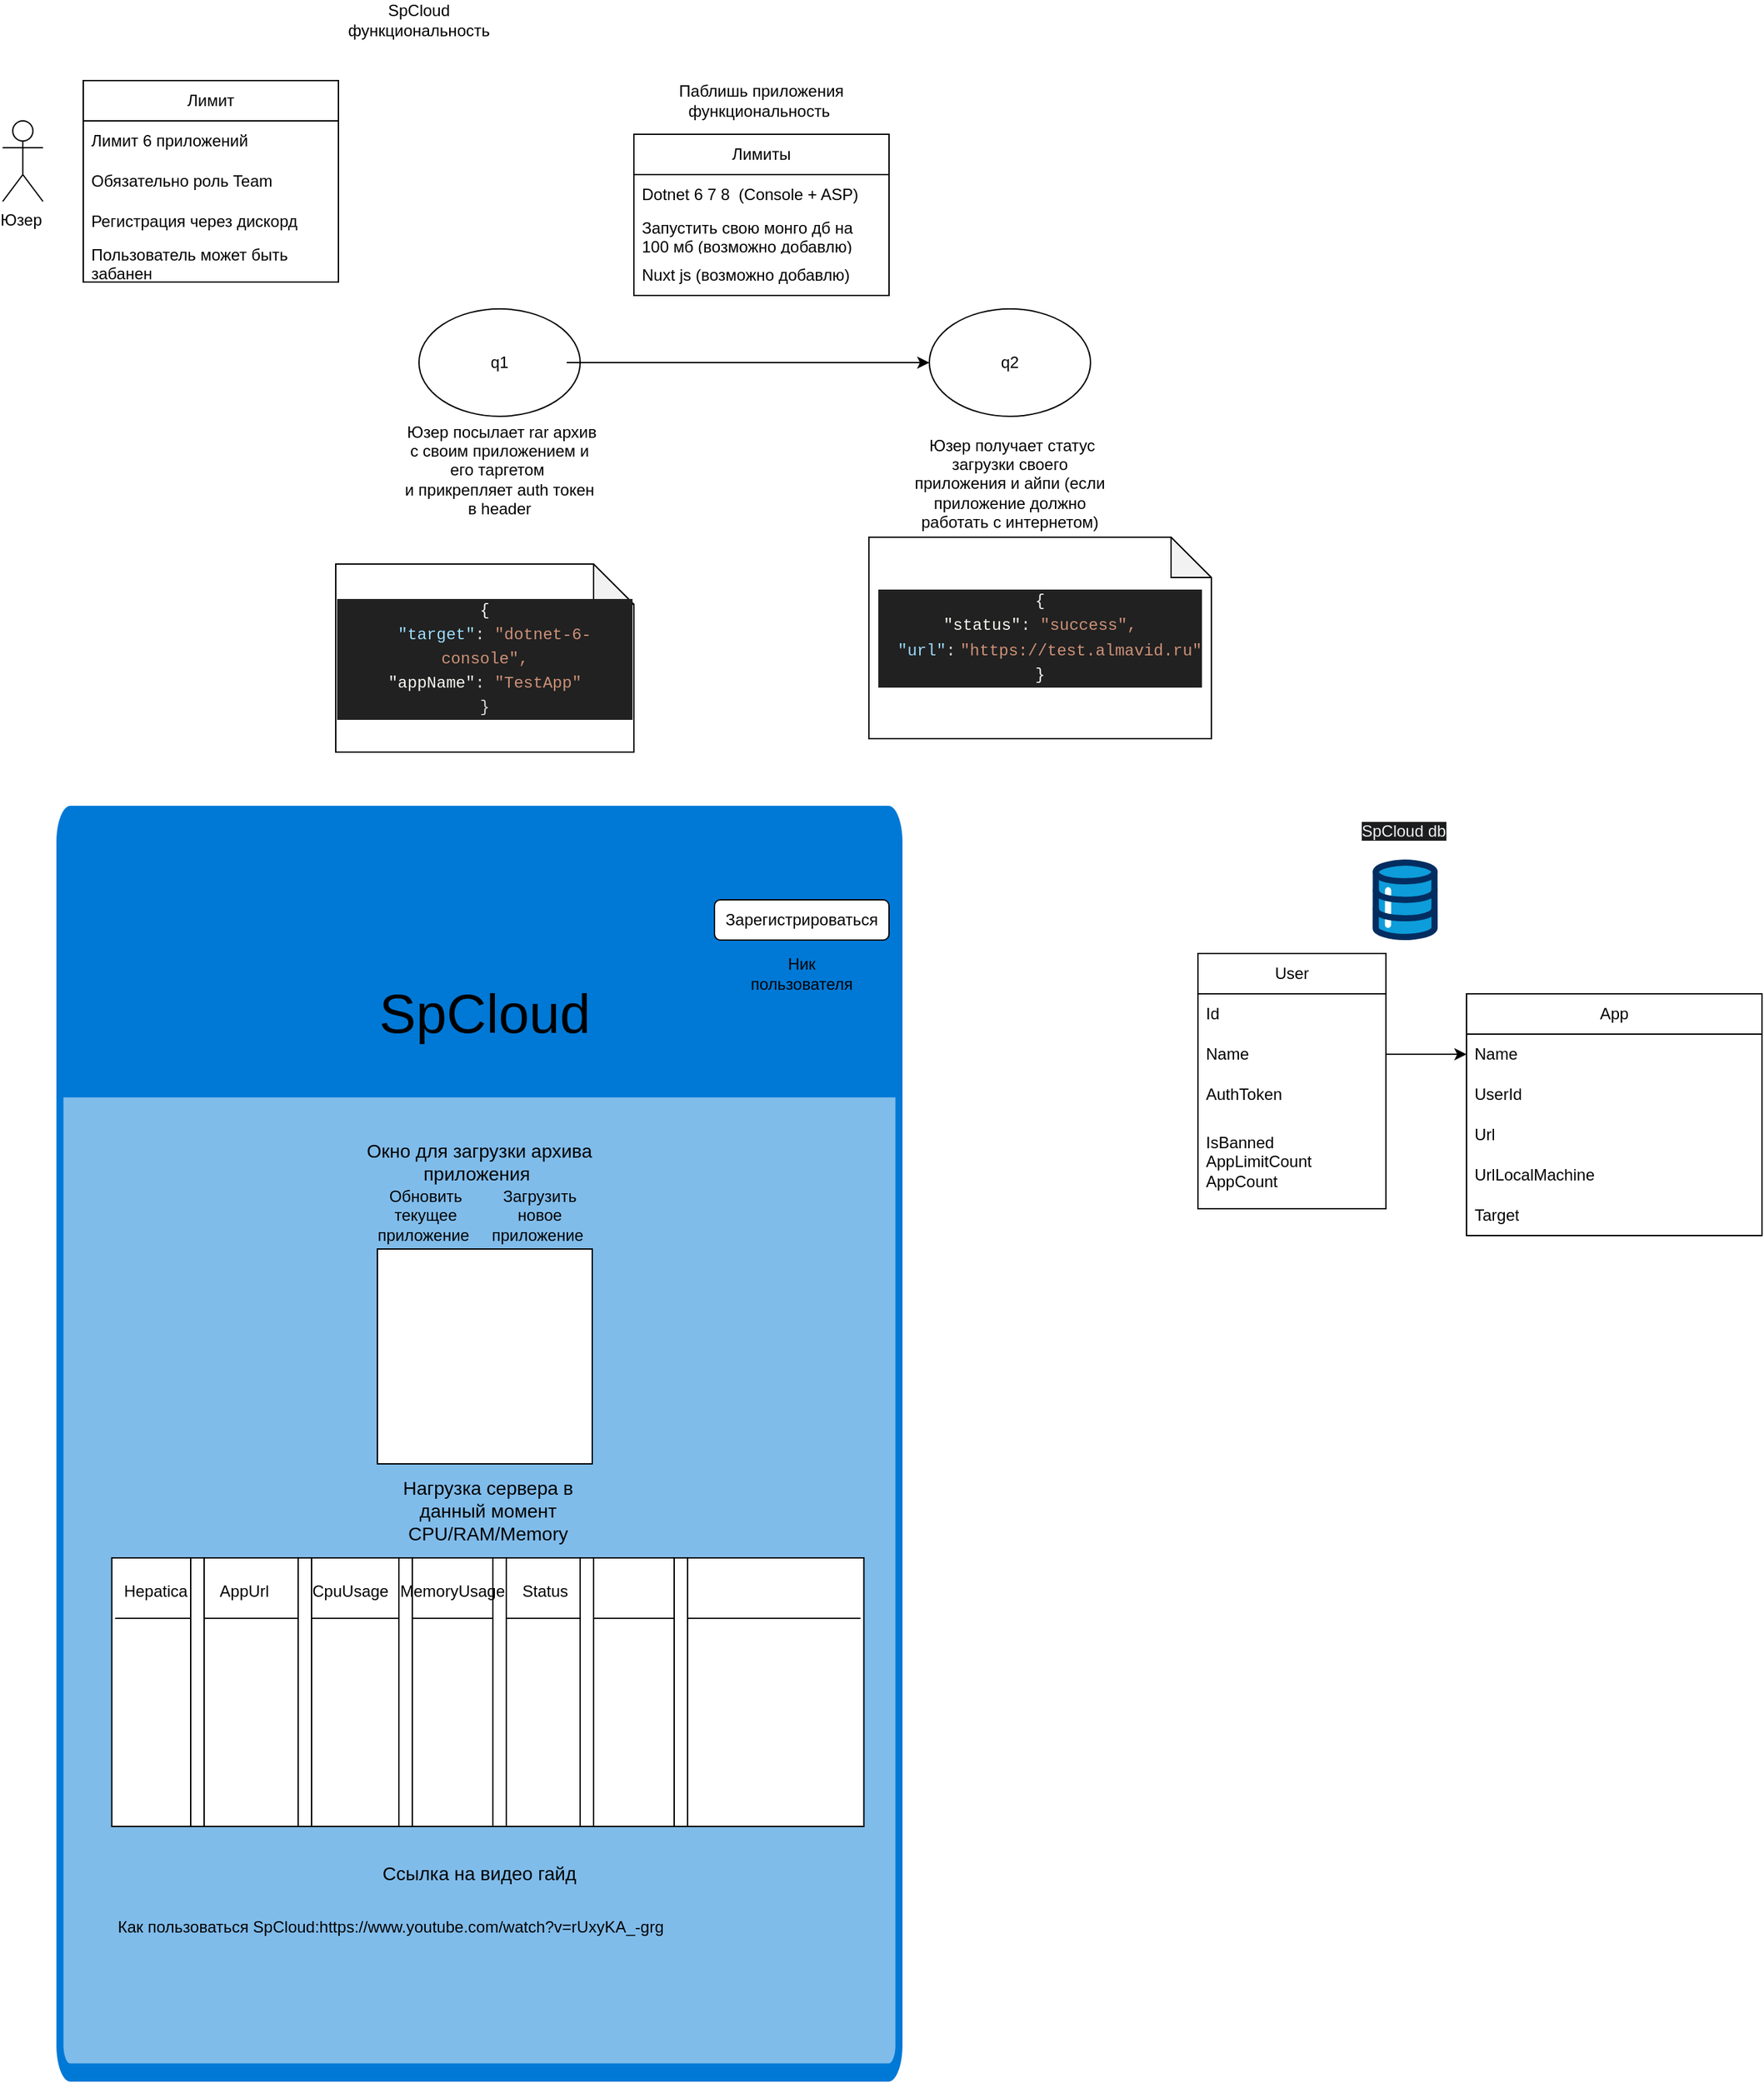 <mxfile version="23.0.2" type="device">
  <diagram name="Page-1" id="Amrm0kvx0odSU5wdFRfC">
    <mxGraphModel dx="1024" dy="597" grid="1" gridSize="10" guides="1" tooltips="1" connect="1" arrows="1" fold="1" page="1" pageScale="1" pageWidth="850" pageHeight="1100" math="0" shadow="0">
      <root>
        <mxCell id="0" />
        <mxCell id="1" parent="0" />
        <mxCell id="masuSCkF3HdqrZElRDKO-8" value="SpСloud&lt;br&gt;функциональность" style="text;html=1;strokeColor=none;fillColor=none;align=center;verticalAlign=middle;whiteSpace=wrap;rounded=0;" parent="1" vertex="1">
          <mxGeometry x="310" y="90" width="160" height="30" as="geometry" />
        </mxCell>
        <mxCell id="masuSCkF3HdqrZElRDKO-9" value="Паблишь приложения функциональность&amp;nbsp;" style="text;html=1;strokeColor=none;fillColor=none;align=center;verticalAlign=middle;whiteSpace=wrap;rounded=0;" parent="1" vertex="1">
          <mxGeometry x="565" y="150" width="160" height="30" as="geometry" />
        </mxCell>
        <mxCell id="masuSCkF3HdqrZElRDKO-11" value="q1" style="ellipse;whiteSpace=wrap;html=1;" parent="1" vertex="1">
          <mxGeometry x="390" y="320" width="120" height="80" as="geometry" />
        </mxCell>
        <mxCell id="masuSCkF3HdqrZElRDKO-12" value="&amp;nbsp;Юзер посылает rar архив с своим приложением и его таргетом&amp;nbsp;&lt;br&gt;и прикрепляет auth токен в header" style="text;html=1;strokeColor=none;fillColor=none;align=center;verticalAlign=middle;whiteSpace=wrap;rounded=0;" parent="1" vertex="1">
          <mxGeometry x="375" y="390" width="150" height="100" as="geometry" />
        </mxCell>
        <mxCell id="masuSCkF3HdqrZElRDKO-14" value="" style="endArrow=classic;html=1;rounded=0;entryX=0;entryY=0.5;entryDx=0;entryDy=0;" parent="1" target="masuSCkF3HdqrZElRDKO-15" edge="1">
          <mxGeometry width="50" height="50" relative="1" as="geometry">
            <mxPoint x="500" y="360" as="sourcePoint" />
            <mxPoint x="650" y="360" as="targetPoint" />
          </mxGeometry>
        </mxCell>
        <mxCell id="masuSCkF3HdqrZElRDKO-15" value="q2" style="ellipse;whiteSpace=wrap;html=1;" parent="1" vertex="1">
          <mxGeometry x="770" y="320" width="120" height="80" as="geometry" />
        </mxCell>
        <mxCell id="vamjHUPJP5RwR4Vbvad3-3" value="Юзер&amp;nbsp;" style="shape=umlActor;verticalLabelPosition=bottom;verticalAlign=top;html=1;outlineConnect=0;" parent="1" vertex="1">
          <mxGeometry x="80" y="180" width="30" height="60" as="geometry" />
        </mxCell>
        <mxCell id="vamjHUPJP5RwR4Vbvad3-4" value="Лимит" style="swimlane;fontStyle=0;childLayout=stackLayout;horizontal=1;startSize=30;horizontalStack=0;resizeParent=1;resizeParentMax=0;resizeLast=0;collapsible=1;marginBottom=0;whiteSpace=wrap;html=1;" parent="1" vertex="1">
          <mxGeometry x="140" y="150" width="190" height="150" as="geometry" />
        </mxCell>
        <mxCell id="vamjHUPJP5RwR4Vbvad3-5" value="Лимит 6 приложений" style="text;strokeColor=none;fillColor=none;align=left;verticalAlign=middle;spacingLeft=4;spacingRight=4;overflow=hidden;points=[[0,0.5],[1,0.5]];portConstraint=eastwest;rotatable=0;whiteSpace=wrap;html=1;" parent="vamjHUPJP5RwR4Vbvad3-4" vertex="1">
          <mxGeometry y="30" width="190" height="30" as="geometry" />
        </mxCell>
        <mxCell id="vamjHUPJP5RwR4Vbvad3-6" value="Обязательно роль Team" style="text;strokeColor=none;fillColor=none;align=left;verticalAlign=middle;spacingLeft=4;spacingRight=4;overflow=hidden;points=[[0,0.5],[1,0.5]];portConstraint=eastwest;rotatable=0;whiteSpace=wrap;html=1;" parent="vamjHUPJP5RwR4Vbvad3-4" vertex="1">
          <mxGeometry y="60" width="190" height="30" as="geometry" />
        </mxCell>
        <mxCell id="vamjHUPJP5RwR4Vbvad3-7" value="Регистрация через дискорд" style="text;strokeColor=none;fillColor=none;align=left;verticalAlign=middle;spacingLeft=4;spacingRight=4;overflow=hidden;points=[[0,0.5],[1,0.5]];portConstraint=eastwest;rotatable=0;whiteSpace=wrap;html=1;" parent="vamjHUPJP5RwR4Vbvad3-4" vertex="1">
          <mxGeometry y="90" width="190" height="30" as="geometry" />
        </mxCell>
        <mxCell id="vamjHUPJP5RwR4Vbvad3-16" value="Пользователь может быть забанен" style="text;strokeColor=none;fillColor=none;align=left;verticalAlign=middle;spacingLeft=4;spacingRight=4;overflow=hidden;points=[[0,0.5],[1,0.5]];portConstraint=eastwest;rotatable=0;whiteSpace=wrap;html=1;" parent="vamjHUPJP5RwR4Vbvad3-4" vertex="1">
          <mxGeometry y="120" width="190" height="30" as="geometry" />
        </mxCell>
        <mxCell id="vamjHUPJP5RwR4Vbvad3-8" value="Лимиты" style="swimlane;fontStyle=0;childLayout=stackLayout;horizontal=1;startSize=30;horizontalStack=0;resizeParent=1;resizeParentMax=0;resizeLast=0;collapsible=1;marginBottom=0;whiteSpace=wrap;html=1;" parent="1" vertex="1">
          <mxGeometry x="550" y="190" width="190" height="120" as="geometry" />
        </mxCell>
        <mxCell id="vamjHUPJP5RwR4Vbvad3-9" value="Dotnet 6 7 8&amp;nbsp; (Console + ASP)" style="text;strokeColor=none;fillColor=none;align=left;verticalAlign=middle;spacingLeft=4;spacingRight=4;overflow=hidden;points=[[0,0.5],[1,0.5]];portConstraint=eastwest;rotatable=0;whiteSpace=wrap;html=1;" parent="vamjHUPJP5RwR4Vbvad3-8" vertex="1">
          <mxGeometry y="30" width="190" height="30" as="geometry" />
        </mxCell>
        <mxCell id="vamjHUPJP5RwR4Vbvad3-10" value="Запустить свою монго дб на 100 мб (возможно добавлю)" style="text;strokeColor=none;fillColor=none;align=left;verticalAlign=middle;spacingLeft=4;spacingRight=4;overflow=hidden;points=[[0,0.5],[1,0.5]];portConstraint=eastwest;rotatable=0;whiteSpace=wrap;html=1;" parent="vamjHUPJP5RwR4Vbvad3-8" vertex="1">
          <mxGeometry y="60" width="190" height="30" as="geometry" />
        </mxCell>
        <mxCell id="vamjHUPJP5RwR4Vbvad3-11" value="Nuxt js (возможно добавлю)" style="text;strokeColor=none;fillColor=none;align=left;verticalAlign=middle;spacingLeft=4;spacingRight=4;overflow=hidden;points=[[0,0.5],[1,0.5]];portConstraint=eastwest;rotatable=0;whiteSpace=wrap;html=1;" parent="vamjHUPJP5RwR4Vbvad3-8" vertex="1">
          <mxGeometry y="90" width="190" height="30" as="geometry" />
        </mxCell>
        <mxCell id="vamjHUPJP5RwR4Vbvad3-12" value="&lt;div style=&quot;color: rgb(248, 248, 242); background-color: rgb(33, 33, 33); font-family: IBMPlexMono, &amp;quot;Courier New&amp;quot;, monospace, Consolas, &amp;quot;Courier New&amp;quot;, monospace; line-height: 18px;&quot;&gt;&lt;div&gt;{&lt;/div&gt;&lt;div&gt;&amp;nbsp; &lt;span style=&quot;color: #9cdcfe;&quot;&gt;&quot;target&quot;&lt;/span&gt;&lt;span style=&quot;color: #dcdcdc;&quot;&gt;:&lt;/span&gt; &lt;span style=&quot;color: #ce9178;&quot;&gt;&quot;dotnet-6-console&quot;,&lt;/span&gt;&lt;/div&gt;&lt;div&gt;&quot;appName&quot;&lt;span style=&quot;color: rgb(220, 220, 220);&quot;&gt;:&lt;/span&gt;&amp;nbsp;&lt;span style=&quot;color: rgb(206, 145, 120);&quot;&gt;&quot;TestApp&quot;&lt;/span&gt;&lt;span style=&quot;color: #ce9178;&quot;&gt;&lt;br&gt;&lt;/span&gt;&lt;/div&gt;&lt;div&gt;&lt;span style=&quot;color: #dcdcdc;&quot;&gt;}&lt;/span&gt;&lt;/div&gt;&lt;/div&gt;" style="shape=note;whiteSpace=wrap;html=1;backgroundOutline=1;darkOpacity=0.05;" parent="1" vertex="1">
          <mxGeometry x="328" y="510" width="222" height="140" as="geometry" />
        </mxCell>
        <mxCell id="vamjHUPJP5RwR4Vbvad3-14" value="&amp;nbsp;Юзер получает статус загрузки своего приложения и айпи (если приложение должно работать с интернетом)" style="text;html=1;strokeColor=none;fillColor=none;align=center;verticalAlign=middle;whiteSpace=wrap;rounded=0;" parent="1" vertex="1">
          <mxGeometry x="755" y="400" width="150" height="100" as="geometry" />
        </mxCell>
        <mxCell id="vamjHUPJP5RwR4Vbvad3-15" value="&lt;div style=&quot;background-color: rgb(33, 33, 33); line-height: 18px;&quot;&gt;&lt;div style=&quot;color: rgb(248, 248, 242); font-family: IBMPlexMono, &amp;quot;Courier New&amp;quot;, monospace, Consolas, &amp;quot;Courier New&amp;quot;, monospace;&quot;&gt;{&lt;/div&gt;&lt;div style=&quot;color: rgb(248, 248, 242); font-family: IBMPlexMono, &amp;quot;Courier New&amp;quot;, monospace, Consolas, &amp;quot;Courier New&amp;quot;, monospace;&quot;&gt;&quot;status&quot;&lt;span style=&quot;color: rgb(220, 220, 220);&quot;&gt;:&lt;/span&gt;&amp;nbsp;&lt;span style=&quot;color: rgb(206, 145, 120);&quot;&gt;&quot;success&quot;,&lt;/span&gt;&lt;br&gt;&lt;/div&gt;&lt;div style=&quot;&quot;&gt;&lt;font face=&quot;IBMPlexMono, Courier New, monospace, Consolas, Courier New, monospace&quot; color=&quot;#f8f8f2&quot;&gt;&amp;nbsp; &lt;/font&gt;&lt;span style=&quot;color: rgb(156, 220, 254); font-family: IBMPlexMono, &amp;quot;Courier New&amp;quot;, monospace, Consolas, &amp;quot;Courier New&amp;quot;, monospace;&quot;&gt;&quot;url&quot;&lt;/span&gt;&lt;span style=&quot;color: rgb(220, 220, 220); font-family: IBMPlexMono, &amp;quot;Courier New&amp;quot;, monospace, Consolas, &amp;quot;Courier New&amp;quot;, monospace;&quot;&gt;:&lt;/span&gt; &lt;font face=&quot;IBMPlexMono, Courier New, monospace, Consolas, Courier New, monospace&quot; color=&quot;#ce9178&quot;&gt;&quot;https://test.almavid.ru&quot;&lt;/font&gt;&lt;/div&gt;&lt;div style=&quot;color: rgb(248, 248, 242); font-family: IBMPlexMono, &amp;quot;Courier New&amp;quot;, monospace, Consolas, &amp;quot;Courier New&amp;quot;, monospace;&quot;&gt;}&lt;/div&gt;&lt;/div&gt;" style="shape=note;whiteSpace=wrap;html=1;backgroundOutline=1;darkOpacity=0.05;" parent="1" vertex="1">
          <mxGeometry x="725" y="490" width="255" height="150" as="geometry" />
        </mxCell>
        <mxCell id="vamjHUPJP5RwR4Vbvad3-17" value="SpСloud UI" style="text;html=1;strokeColor=none;fillColor=none;align=center;verticalAlign=middle;whiteSpace=wrap;rounded=0;" parent="1" vertex="1">
          <mxGeometry x="355" y="700" width="160" height="30" as="geometry" />
        </mxCell>
        <mxCell id="vamjHUPJP5RwR4Vbvad3-18" value="" style="html=1;whiteSpace=wrap;strokeColor=none;fillColor=#0079D6;labelPosition=center;verticalLabelPosition=middle;verticalAlign=top;align=center;fontSize=12;outlineConnect=0;spacingTop=-6;fontColor=#FFFFFF;sketch=0;shape=mxgraph.sitemap.page;" parent="1" vertex="1">
          <mxGeometry x="120" y="690" width="630" height="950" as="geometry" />
        </mxCell>
        <mxCell id="vamjHUPJP5RwR4Vbvad3-21" value="Зарегистрироваться" style="rounded=1;whiteSpace=wrap;html=1;" parent="1" vertex="1">
          <mxGeometry x="610" y="760" width="130" height="30" as="geometry" />
        </mxCell>
        <mxCell id="vamjHUPJP5RwR4Vbvad3-22" value="Ник пользователя" style="text;html=1;strokeColor=none;fillColor=none;align=center;verticalAlign=middle;whiteSpace=wrap;rounded=0;" parent="1" vertex="1">
          <mxGeometry x="645" y="800" width="60" height="30" as="geometry" />
        </mxCell>
        <mxCell id="vamjHUPJP5RwR4Vbvad3-23" value="&lt;font style=&quot;font-size: 14px;&quot;&gt;Нагрузка сервера в данный момент CPU/RAM/Memory&lt;/font&gt;" style="text;html=1;strokeColor=none;fillColor=none;align=center;verticalAlign=middle;whiteSpace=wrap;rounded=0;" parent="1" vertex="1">
          <mxGeometry x="368.75" y="1190" width="145" height="50" as="geometry" />
        </mxCell>
        <mxCell id="vamjHUPJP5RwR4Vbvad3-24" value="" style="rounded=0;whiteSpace=wrap;html=1;" parent="1" vertex="1">
          <mxGeometry x="161.25" y="1250" width="560" height="200" as="geometry" />
        </mxCell>
        <mxCell id="vamjHUPJP5RwR4Vbvad3-26" value="" style="line;strokeWidth=1;rotatable=0;dashed=0;labelPosition=right;align=left;verticalAlign=middle;spacingTop=0;spacingLeft=6;points=[];portConstraint=eastwest;" parent="1" vertex="1">
          <mxGeometry x="163.75" y="1290" width="555" height="10" as="geometry" />
        </mxCell>
        <mxCell id="vamjHUPJP5RwR4Vbvad3-28" value="" style="html=1;points=[[0,0,0,0,5],[0,1,0,0,-5],[1,0,0,0,5],[1,1,0,0,-5]];perimeter=orthogonalPerimeter;outlineConnect=0;targetShapes=umlLifeline;portConstraint=eastwest;newEdgeStyle={&quot;curved&quot;:0,&quot;rounded&quot;:0};" parent="1" vertex="1">
          <mxGeometry x="220" y="1250" width="10" height="200" as="geometry" />
        </mxCell>
        <mxCell id="vamjHUPJP5RwR4Vbvad3-29" value="Hepatica" style="text;html=1;strokeColor=none;fillColor=none;align=center;verticalAlign=middle;whiteSpace=wrap;rounded=0;" parent="1" vertex="1">
          <mxGeometry x="163.75" y="1260" width="60" height="30" as="geometry" />
        </mxCell>
        <mxCell id="vamjHUPJP5RwR4Vbvad3-30" value="" style="html=1;points=[[0,0,0,0,5],[0,1,0,0,-5],[1,0,0,0,5],[1,1,0,0,-5]];perimeter=orthogonalPerimeter;outlineConnect=0;targetShapes=umlLifeline;portConstraint=eastwest;newEdgeStyle={&quot;curved&quot;:0,&quot;rounded&quot;:0};" parent="1" vertex="1">
          <mxGeometry x="300" y="1250" width="10" height="200" as="geometry" />
        </mxCell>
        <mxCell id="vamjHUPJP5RwR4Vbvad3-31" value="" style="html=1;points=[[0,0,0,0,5],[0,1,0,0,-5],[1,0,0,0,5],[1,1,0,0,-5]];perimeter=orthogonalPerimeter;outlineConnect=0;targetShapes=umlLifeline;portConstraint=eastwest;newEdgeStyle={&quot;curved&quot;:0,&quot;rounded&quot;:0};" parent="1" vertex="1">
          <mxGeometry x="375" y="1250" width="10" height="200" as="geometry" />
        </mxCell>
        <mxCell id="vamjHUPJP5RwR4Vbvad3-32" value="" style="html=1;points=[[0,0,0,0,5],[0,1,0,0,-5],[1,0,0,0,5],[1,1,0,0,-5]];perimeter=orthogonalPerimeter;outlineConnect=0;targetShapes=umlLifeline;portConstraint=eastwest;newEdgeStyle={&quot;curved&quot;:0,&quot;rounded&quot;:0};" parent="1" vertex="1">
          <mxGeometry x="445" y="1250" width="10" height="200" as="geometry" />
        </mxCell>
        <mxCell id="vamjHUPJP5RwR4Vbvad3-33" value="" style="html=1;points=[[0,0,0,0,5],[0,1,0,0,-5],[1,0,0,0,5],[1,1,0,0,-5]];perimeter=orthogonalPerimeter;outlineConnect=0;targetShapes=umlLifeline;portConstraint=eastwest;newEdgeStyle={&quot;curved&quot;:0,&quot;rounded&quot;:0};" parent="1" vertex="1">
          <mxGeometry x="510" y="1250" width="10" height="200" as="geometry" />
        </mxCell>
        <mxCell id="vamjHUPJP5RwR4Vbvad3-34" value="" style="html=1;points=[[0,0,0,0,5],[0,1,0,0,-5],[1,0,0,0,5],[1,1,0,0,-5]];perimeter=orthogonalPerimeter;outlineConnect=0;targetShapes=umlLifeline;portConstraint=eastwest;newEdgeStyle={&quot;curved&quot;:0,&quot;rounded&quot;:0};" parent="1" vertex="1">
          <mxGeometry x="580" y="1250" width="10" height="200" as="geometry" />
        </mxCell>
        <mxCell id="vamjHUPJP5RwR4Vbvad3-35" value="AppUrl" style="text;html=1;strokeColor=none;fillColor=none;align=center;verticalAlign=middle;whiteSpace=wrap;rounded=0;" parent="1" vertex="1">
          <mxGeometry x="230" y="1260" width="60" height="30" as="geometry" />
        </mxCell>
        <mxCell id="vamjHUPJP5RwR4Vbvad3-37" value="CpuUsage" style="text;html=1;strokeColor=none;fillColor=none;align=center;verticalAlign=middle;whiteSpace=wrap;rounded=0;" parent="1" vertex="1">
          <mxGeometry x="308.75" y="1260" width="60" height="30" as="geometry" />
        </mxCell>
        <mxCell id="vamjHUPJP5RwR4Vbvad3-38" value="MemoryUsage" style="text;html=1;strokeColor=none;fillColor=none;align=center;verticalAlign=middle;whiteSpace=wrap;rounded=0;" parent="1" vertex="1">
          <mxGeometry x="385" y="1260" width="60" height="30" as="geometry" />
        </mxCell>
        <mxCell id="vamjHUPJP5RwR4Vbvad3-39" value="Status" style="text;html=1;strokeColor=none;fillColor=none;align=center;verticalAlign=middle;whiteSpace=wrap;rounded=0;" parent="1" vertex="1">
          <mxGeometry x="453.75" y="1260" width="60" height="30" as="geometry" />
        </mxCell>
        <mxCell id="vamjHUPJP5RwR4Vbvad3-40" value="&lt;font style=&quot;font-size: 14px;&quot;&gt;Окно для загрузки архива приложения&amp;nbsp;&lt;/font&gt;" style="text;html=1;strokeColor=none;fillColor=none;align=center;verticalAlign=middle;whiteSpace=wrap;rounded=0;" parent="1" vertex="1">
          <mxGeometry x="335" y="940" width="200" height="30" as="geometry" />
        </mxCell>
        <mxCell id="vamjHUPJP5RwR4Vbvad3-41" value="&lt;font style=&quot;font-size: 14px;&quot;&gt;Ссылка на видео гайд&lt;/font&gt;" style="text;html=1;strokeColor=none;fillColor=none;align=center;verticalAlign=middle;whiteSpace=wrap;rounded=0;" parent="1" vertex="1">
          <mxGeometry x="335" y="1470" width="200" height="30" as="geometry" />
        </mxCell>
        <mxCell id="vamjHUPJP5RwR4Vbvad3-42" value="Как пользоваться SpCloud:https://www.youtube.com/watch?v=rUxyKA_-grg" style="text;html=1;strokeColor=none;fillColor=none;align=center;verticalAlign=middle;whiteSpace=wrap;rounded=0;" parent="1" vertex="1">
          <mxGeometry x="161.25" y="1510" width="416.25" height="30" as="geometry" />
        </mxCell>
        <mxCell id="vamjHUPJP5RwR4Vbvad3-43" value="" style="verticalLabelPosition=bottom;aspect=fixed;html=1;shape=mxgraph.salesforce.data;" parent="1" vertex="1">
          <mxGeometry x="1100" y="730" width="48.6" height="60" as="geometry" />
        </mxCell>
        <mxCell id="vamjHUPJP5RwR4Vbvad3-44" value="&lt;span style=&quot;color: rgb(240, 240, 240); font-family: Helvetica; font-size: 12px; font-style: normal; font-variant-ligatures: normal; font-variant-caps: normal; font-weight: 400; letter-spacing: normal; orphans: 2; text-align: center; text-indent: 0px; text-transform: none; widows: 2; word-spacing: 0px; -webkit-text-stroke-width: 0px; background-color: rgb(27, 29, 30); text-decoration-thickness: initial; text-decoration-style: initial; text-decoration-color: initial; float: none; display: inline !important;&quot;&gt;SpСloud db&lt;/span&gt;" style="text;whiteSpace=wrap;html=1;" parent="1" vertex="1">
          <mxGeometry x="1090" y="695" width="90" height="40" as="geometry" />
        </mxCell>
        <mxCell id="vamjHUPJP5RwR4Vbvad3-45" value="User" style="swimlane;fontStyle=0;childLayout=stackLayout;horizontal=1;startSize=30;horizontalStack=0;resizeParent=1;resizeParentMax=0;resizeLast=0;collapsible=1;marginBottom=0;whiteSpace=wrap;html=1;" parent="1" vertex="1">
          <mxGeometry x="970" y="800" width="140" height="190" as="geometry" />
        </mxCell>
        <mxCell id="vamjHUPJP5RwR4Vbvad3-46" value="Id&lt;br&gt;" style="text;strokeColor=none;fillColor=none;align=left;verticalAlign=middle;spacingLeft=4;spacingRight=4;overflow=hidden;points=[[0,0.5],[1,0.5]];portConstraint=eastwest;rotatable=0;whiteSpace=wrap;html=1;" parent="vamjHUPJP5RwR4Vbvad3-45" vertex="1">
          <mxGeometry y="30" width="140" height="30" as="geometry" />
        </mxCell>
        <mxCell id="vamjHUPJP5RwR4Vbvad3-49" value="Name" style="text;strokeColor=none;fillColor=none;align=left;verticalAlign=middle;spacingLeft=4;spacingRight=4;overflow=hidden;points=[[0,0.5],[1,0.5]];portConstraint=eastwest;rotatable=0;whiteSpace=wrap;html=1;" parent="vamjHUPJP5RwR4Vbvad3-45" vertex="1">
          <mxGeometry y="60" width="140" height="30" as="geometry" />
        </mxCell>
        <mxCell id="vamjHUPJP5RwR4Vbvad3-47" value="AuthToken" style="text;strokeColor=none;fillColor=none;align=left;verticalAlign=middle;spacingLeft=4;spacingRight=4;overflow=hidden;points=[[0,0.5],[1,0.5]];portConstraint=eastwest;rotatable=0;whiteSpace=wrap;html=1;" parent="vamjHUPJP5RwR4Vbvad3-45" vertex="1">
          <mxGeometry y="90" width="140" height="30" as="geometry" />
        </mxCell>
        <mxCell id="vamjHUPJP5RwR4Vbvad3-50" value="IsBanned&lt;br&gt;AppLimitCount&lt;br&gt;AppCount" style="text;strokeColor=none;fillColor=none;align=left;verticalAlign=middle;spacingLeft=4;spacingRight=4;overflow=hidden;points=[[0,0.5],[1,0.5]];portConstraint=eastwest;rotatable=0;whiteSpace=wrap;html=1;" parent="vamjHUPJP5RwR4Vbvad3-45" vertex="1">
          <mxGeometry y="120" width="140" height="70" as="geometry" />
        </mxCell>
        <mxCell id="vamjHUPJP5RwR4Vbvad3-51" value="" style="whiteSpace=wrap;html=1;aspect=fixed;" parent="1" vertex="1">
          <mxGeometry x="359" y="1020" width="160" height="160" as="geometry" />
        </mxCell>
        <mxCell id="vamjHUPJP5RwR4Vbvad3-52" value="&lt;font style=&quot;font-size: 41px;&quot;&gt;SpСloud&lt;/font&gt;" style="text;html=1;strokeColor=none;fillColor=none;align=center;verticalAlign=middle;whiteSpace=wrap;rounded=0;" parent="1" vertex="1">
          <mxGeometry x="409" y="830" width="60" height="30" as="geometry" />
        </mxCell>
        <mxCell id="vamjHUPJP5RwR4Vbvad3-53" value="App" style="swimlane;fontStyle=0;childLayout=stackLayout;horizontal=1;startSize=30;horizontalStack=0;resizeParent=1;resizeParentMax=0;resizeLast=0;collapsible=1;marginBottom=0;whiteSpace=wrap;html=1;" parent="1" vertex="1">
          <mxGeometry x="1170" y="830" width="220" height="180" as="geometry" />
        </mxCell>
        <mxCell id="vamjHUPJP5RwR4Vbvad3-55" value="Name" style="text;strokeColor=none;fillColor=none;align=left;verticalAlign=middle;spacingLeft=4;spacingRight=4;overflow=hidden;points=[[0,0.5],[1,0.5]];portConstraint=eastwest;rotatable=0;whiteSpace=wrap;html=1;" parent="vamjHUPJP5RwR4Vbvad3-53" vertex="1">
          <mxGeometry y="30" width="220" height="30" as="geometry" />
        </mxCell>
        <mxCell id="siBud0lxFuAxErJTvobO-3" value="UserId" style="text;strokeColor=none;fillColor=none;align=left;verticalAlign=middle;spacingLeft=4;spacingRight=4;overflow=hidden;points=[[0,0.5],[1,0.5]];portConstraint=eastwest;rotatable=0;whiteSpace=wrap;html=1;" vertex="1" parent="vamjHUPJP5RwR4Vbvad3-53">
          <mxGeometry y="60" width="220" height="30" as="geometry" />
        </mxCell>
        <mxCell id="vamjHUPJP5RwR4Vbvad3-56" value="Url" style="text;strokeColor=none;fillColor=none;align=left;verticalAlign=middle;spacingLeft=4;spacingRight=4;overflow=hidden;points=[[0,0.5],[1,0.5]];portConstraint=eastwest;rotatable=0;whiteSpace=wrap;html=1;" parent="vamjHUPJP5RwR4Vbvad3-53" vertex="1">
          <mxGeometry y="90" width="220" height="30" as="geometry" />
        </mxCell>
        <mxCell id="siBud0lxFuAxErJTvobO-1" value="UrlLocalMachine" style="text;strokeColor=none;fillColor=none;align=left;verticalAlign=middle;spacingLeft=4;spacingRight=4;overflow=hidden;points=[[0,0.5],[1,0.5]];portConstraint=eastwest;rotatable=0;whiteSpace=wrap;html=1;" vertex="1" parent="vamjHUPJP5RwR4Vbvad3-53">
          <mxGeometry y="120" width="220" height="30" as="geometry" />
        </mxCell>
        <mxCell id="siBud0lxFuAxErJTvobO-2" value="Target" style="text;strokeColor=none;fillColor=none;align=left;verticalAlign=middle;spacingLeft=4;spacingRight=4;overflow=hidden;points=[[0,0.5],[1,0.5]];portConstraint=eastwest;rotatable=0;whiteSpace=wrap;html=1;" vertex="1" parent="vamjHUPJP5RwR4Vbvad3-53">
          <mxGeometry y="150" width="220" height="30" as="geometry" />
        </mxCell>
        <mxCell id="vamjHUPJP5RwR4Vbvad3-58" value="" style="edgeStyle=orthogonalEdgeStyle;rounded=0;orthogonalLoop=1;jettySize=auto;html=1;entryX=0;entryY=0.5;entryDx=0;entryDy=0;" parent="1" source="vamjHUPJP5RwR4Vbvad3-49" target="vamjHUPJP5RwR4Vbvad3-55" edge="1">
          <mxGeometry relative="1" as="geometry" />
        </mxCell>
        <mxCell id="siBud0lxFuAxErJTvobO-5" value="Обновить текущее приложение&amp;nbsp;" style="text;html=1;strokeColor=none;fillColor=none;align=center;verticalAlign=middle;whiteSpace=wrap;rounded=0;" vertex="1" parent="1">
          <mxGeometry x="365" y="980" width="60" height="30" as="geometry" />
        </mxCell>
        <mxCell id="siBud0lxFuAxErJTvobO-6" value="Загрузить новое приложение&amp;nbsp;" style="text;html=1;strokeColor=none;fillColor=none;align=center;verticalAlign=middle;whiteSpace=wrap;rounded=0;" vertex="1" parent="1">
          <mxGeometry x="450" y="980" width="60" height="30" as="geometry" />
        </mxCell>
      </root>
    </mxGraphModel>
  </diagram>
</mxfile>
